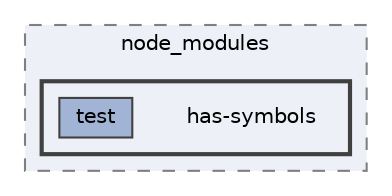 digraph "has-symbols"
{
 // INTERACTIVE_SVG=YES
 // LATEX_PDF_SIZE
  bgcolor="transparent";
  edge [fontname=Helvetica,fontsize=10,labelfontname=Helvetica,labelfontsize=10];
  node [fontname=Helvetica,fontsize=10,shape=box,height=0.2,width=0.4];
  compound=true
  subgraph clusterdir_a7123d6b295578c61fe01482133a4996 {
    graph [ bgcolor="#edf0f7", pencolor="grey50", label="node_modules", fontname=Helvetica,fontsize=10 style="filled,dashed", URL="dir_a7123d6b295578c61fe01482133a4996.html",tooltip=""]
  subgraph clusterdir_4ba204e4bde392d30dca361bd8608942 {
    graph [ bgcolor="#edf0f7", pencolor="grey25", label="", fontname=Helvetica,fontsize=10 style="filled,bold", URL="dir_4ba204e4bde392d30dca361bd8608942.html",tooltip=""]
    dir_4ba204e4bde392d30dca361bd8608942 [shape=plaintext, label="has-symbols"];
  dir_c139346ace66bef177df94ed99baddb2 [label="test", fillcolor="#a2b4d6", color="grey25", style="filled", URL="dir_c139346ace66bef177df94ed99baddb2.html",tooltip=""];
  }
  }
}
